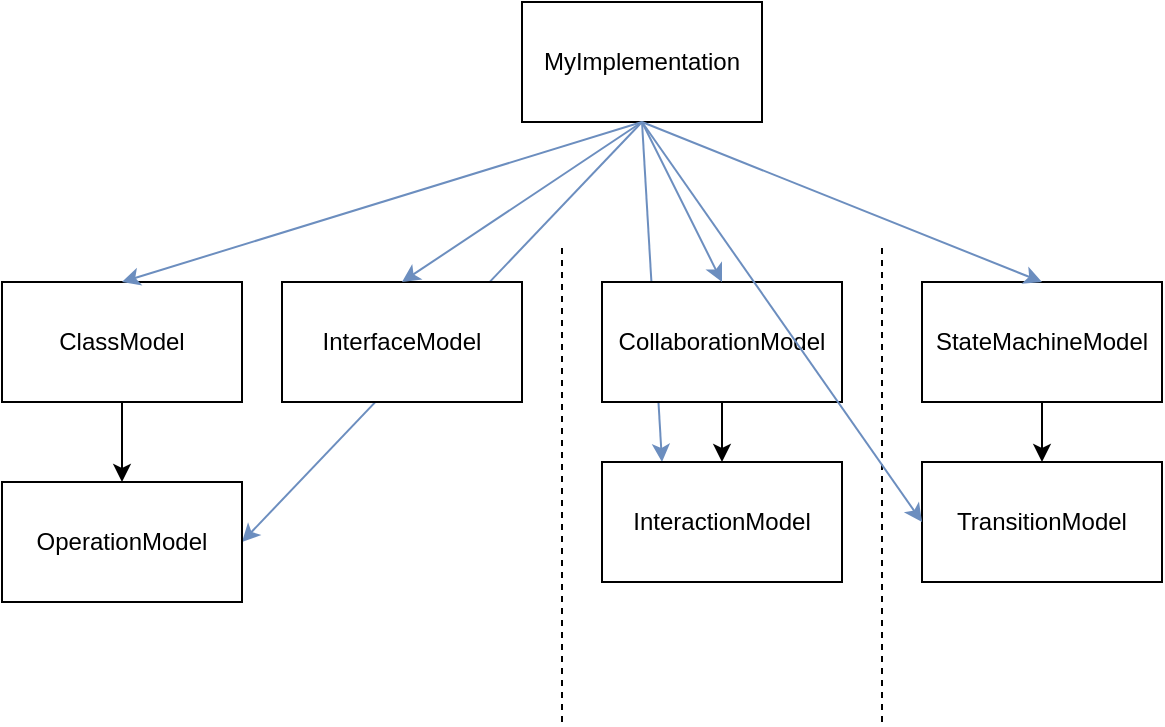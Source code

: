 <mxfile version="20.0.3" type="device"><diagram id="xSnRfKQlaBF0Sf24zFXt" name="Page-1"><mxGraphModel dx="942" dy="642" grid="1" gridSize="10" guides="1" tooltips="1" connect="1" arrows="1" fold="1" page="1" pageScale="1" pageWidth="850" pageHeight="1100" math="0" shadow="0"><root><mxCell id="0"/><mxCell id="1" parent="0"/><mxCell id="RG3_qmqtSKv2YrDRlN2X-24" value="" style="endArrow=classic;html=1;rounded=0;entryX=0.25;entryY=0;entryDx=0;entryDy=0;fillColor=#dae8fc;strokeColor=#6c8ebf;exitX=0.5;exitY=1;exitDx=0;exitDy=0;" edge="1" parent="1" source="RG3_qmqtSKv2YrDRlN2X-10" target="RG3_qmqtSKv2YrDRlN2X-19"><mxGeometry width="50" height="50" relative="1" as="geometry"><mxPoint x="400" y="220" as="sourcePoint"/><mxPoint x="210" y="440" as="targetPoint"/></mxGeometry></mxCell><mxCell id="RG3_qmqtSKv2YrDRlN2X-23" value="" style="endArrow=classic;html=1;rounded=0;entryX=1;entryY=0.5;entryDx=0;entryDy=0;fillColor=#dae8fc;strokeColor=#6c8ebf;" edge="1" parent="1" target="RG3_qmqtSKv2YrDRlN2X-8"><mxGeometry width="50" height="50" relative="1" as="geometry"><mxPoint x="400" y="220" as="sourcePoint"/><mxPoint x="290" y="310" as="targetPoint"/></mxGeometry></mxCell><mxCell id="RG3_qmqtSKv2YrDRlN2X-1" value="ClassModel" style="rounded=0;whiteSpace=wrap;html=1;" vertex="1" parent="1"><mxGeometry x="80" y="300" width="120" height="60" as="geometry"/></mxCell><mxCell id="RG3_qmqtSKv2YrDRlN2X-2" value="InterfaceModel" style="rounded=0;whiteSpace=wrap;html=1;" vertex="1" parent="1"><mxGeometry x="220" y="300" width="120" height="60" as="geometry"/></mxCell><mxCell id="RG3_qmqtSKv2YrDRlN2X-3" value="CollaborationModel" style="rounded=0;whiteSpace=wrap;html=1;" vertex="1" parent="1"><mxGeometry x="380" y="300" width="120" height="60" as="geometry"/></mxCell><mxCell id="RG3_qmqtSKv2YrDRlN2X-5" value="StateMachineModel" style="rounded=0;whiteSpace=wrap;html=1;" vertex="1" parent="1"><mxGeometry x="540" y="300" width="120" height="60" as="geometry"/></mxCell><mxCell id="RG3_qmqtSKv2YrDRlN2X-6" value="" style="endArrow=none;dashed=1;html=1;rounded=0;" edge="1" parent="1"><mxGeometry width="50" height="50" relative="1" as="geometry"><mxPoint x="360" y="520" as="sourcePoint"/><mxPoint x="360" y="280" as="targetPoint"/></mxGeometry></mxCell><mxCell id="RG3_qmqtSKv2YrDRlN2X-7" value="" style="endArrow=none;dashed=1;html=1;rounded=0;" edge="1" parent="1"><mxGeometry width="50" height="50" relative="1" as="geometry"><mxPoint x="520" y="520" as="sourcePoint"/><mxPoint x="520" y="280" as="targetPoint"/></mxGeometry></mxCell><mxCell id="RG3_qmqtSKv2YrDRlN2X-8" value="OperationModel" style="rounded=0;whiteSpace=wrap;html=1;" vertex="1" parent="1"><mxGeometry x="80" y="400" width="120" height="60" as="geometry"/></mxCell><mxCell id="RG3_qmqtSKv2YrDRlN2X-9" value="TransitionModel" style="rounded=0;whiteSpace=wrap;html=1;" vertex="1" parent="1"><mxGeometry x="540" y="390" width="120" height="60" as="geometry"/></mxCell><mxCell id="RG3_qmqtSKv2YrDRlN2X-10" value="MyImplementation" style="rounded=0;whiteSpace=wrap;html=1;" vertex="1" parent="1"><mxGeometry x="340" y="160" width="120" height="60" as="geometry"/></mxCell><mxCell id="RG3_qmqtSKv2YrDRlN2X-15" value="" style="endArrow=classic;html=1;rounded=0;exitX=0.5;exitY=1;exitDx=0;exitDy=0;entryX=0.5;entryY=0;entryDx=0;entryDy=0;fillColor=#dae8fc;strokeColor=#6c8ebf;" edge="1" parent="1" source="RG3_qmqtSKv2YrDRlN2X-10" target="RG3_qmqtSKv2YrDRlN2X-1"><mxGeometry width="50" height="50" relative="1" as="geometry"><mxPoint x="200" y="270" as="sourcePoint"/><mxPoint x="250" y="220" as="targetPoint"/></mxGeometry></mxCell><mxCell id="RG3_qmqtSKv2YrDRlN2X-16" value="" style="endArrow=classic;html=1;rounded=0;exitX=0.5;exitY=1;exitDx=0;exitDy=0;entryX=0.5;entryY=0;entryDx=0;entryDy=0;fillColor=#dae8fc;strokeColor=#6c8ebf;" edge="1" parent="1" source="RG3_qmqtSKv2YrDRlN2X-10" target="RG3_qmqtSKv2YrDRlN2X-2"><mxGeometry width="50" height="50" relative="1" as="geometry"><mxPoint x="380" y="230" as="sourcePoint"/><mxPoint x="150" y="310" as="targetPoint"/></mxGeometry></mxCell><mxCell id="RG3_qmqtSKv2YrDRlN2X-17" value="" style="endArrow=classic;html=1;rounded=0;entryX=0.5;entryY=0;entryDx=0;entryDy=0;exitX=0.5;exitY=1;exitDx=0;exitDy=0;fillColor=#dae8fc;strokeColor=#6c8ebf;" edge="1" parent="1" source="RG3_qmqtSKv2YrDRlN2X-10" target="RG3_qmqtSKv2YrDRlN2X-3"><mxGeometry width="50" height="50" relative="1" as="geometry"><mxPoint x="400" y="220" as="sourcePoint"/><mxPoint x="290" y="310" as="targetPoint"/></mxGeometry></mxCell><mxCell id="RG3_qmqtSKv2YrDRlN2X-18" value="" style="endArrow=classic;html=1;rounded=0;exitX=0.5;exitY=1;exitDx=0;exitDy=0;entryX=0.5;entryY=0;entryDx=0;entryDy=0;fillColor=#dae8fc;strokeColor=#6c8ebf;" edge="1" parent="1" source="RG3_qmqtSKv2YrDRlN2X-10" target="RG3_qmqtSKv2YrDRlN2X-5"><mxGeometry width="50" height="50" relative="1" as="geometry"><mxPoint x="510" y="260" as="sourcePoint"/><mxPoint x="560" y="210" as="targetPoint"/></mxGeometry></mxCell><mxCell id="RG3_qmqtSKv2YrDRlN2X-19" value="InteractionModel" style="rounded=0;whiteSpace=wrap;html=1;" vertex="1" parent="1"><mxGeometry x="380" y="390" width="120" height="60" as="geometry"/></mxCell><mxCell id="RG3_qmqtSKv2YrDRlN2X-20" value="" style="endArrow=classic;html=1;rounded=0;exitX=0.5;exitY=1;exitDx=0;exitDy=0;entryX=0.5;entryY=0;entryDx=0;entryDy=0;" edge="1" parent="1" source="RG3_qmqtSKv2YrDRlN2X-1" target="RG3_qmqtSKv2YrDRlN2X-8"><mxGeometry width="50" height="50" relative="1" as="geometry"><mxPoint x="50" y="420" as="sourcePoint"/><mxPoint x="100" y="370" as="targetPoint"/></mxGeometry></mxCell><mxCell id="RG3_qmqtSKv2YrDRlN2X-21" value="" style="endArrow=classic;html=1;rounded=0;exitX=0.5;exitY=1;exitDx=0;exitDy=0;entryX=0.5;entryY=0;entryDx=0;entryDy=0;" edge="1" parent="1" source="RG3_qmqtSKv2YrDRlN2X-3" target="RG3_qmqtSKv2YrDRlN2X-19"><mxGeometry width="50" height="50" relative="1" as="geometry"><mxPoint x="150" y="370" as="sourcePoint"/><mxPoint x="150" y="410" as="targetPoint"/></mxGeometry></mxCell><mxCell id="RG3_qmqtSKv2YrDRlN2X-22" value="" style="endArrow=classic;html=1;rounded=0;exitX=0.5;exitY=1;exitDx=0;exitDy=0;entryX=0.5;entryY=0;entryDx=0;entryDy=0;" edge="1" parent="1" source="RG3_qmqtSKv2YrDRlN2X-5" target="RG3_qmqtSKv2YrDRlN2X-9"><mxGeometry width="50" height="50" relative="1" as="geometry"><mxPoint x="450" y="370" as="sourcePoint"/><mxPoint x="450" y="400" as="targetPoint"/></mxGeometry></mxCell><mxCell id="RG3_qmqtSKv2YrDRlN2X-25" value="" style="endArrow=classic;html=1;rounded=0;entryX=0;entryY=0.5;entryDx=0;entryDy=0;fillColor=#dae8fc;strokeColor=#6c8ebf;exitX=0.5;exitY=1;exitDx=0;exitDy=0;" edge="1" parent="1" source="RG3_qmqtSKv2YrDRlN2X-10" target="RG3_qmqtSKv2YrDRlN2X-9"><mxGeometry width="50" height="50" relative="1" as="geometry"><mxPoint x="410" y="230" as="sourcePoint"/><mxPoint x="450" y="400" as="targetPoint"/></mxGeometry></mxCell></root></mxGraphModel></diagram></mxfile>
